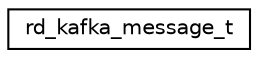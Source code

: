 digraph "Graphical Class Hierarchy"
{
  edge [fontname="Helvetica",fontsize="10",labelfontname="Helvetica",labelfontsize="10"];
  node [fontname="Helvetica",fontsize="10",shape=record];
  rankdir="LR";
  Node1 [label="rd_kafka_message_t",height=0.2,width=0.4,color="black", fillcolor="white", style="filled",URL="$structrd__kafka__message__t.html"];
}
